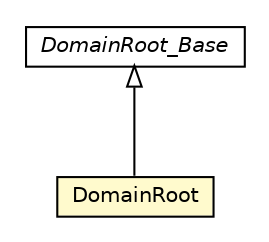 #!/usr/local/bin/dot
#
# Class diagram 
# Generated by UMLGraph version 5.1 (http://www.umlgraph.org/)
#

digraph G {
	edge [fontname="Helvetica",fontsize=10,labelfontname="Helvetica",labelfontsize=10];
	node [fontname="Helvetica",fontsize=10,shape=plaintext];
	nodesep=0.25;
	ranksep=0.5;
	// pt.ist.fenixframework.DomainRoot_Base
	c22275 [label=<<table title="pt.ist.fenixframework.DomainRoot_Base" border="0" cellborder="1" cellspacing="0" cellpadding="2" port="p" href="./DomainRoot_Base.html">
		<tr><td><table border="0" cellspacing="0" cellpadding="1">
<tr><td align="center" balign="center"><font face="Helvetica-Oblique"> DomainRoot_Base </font></td></tr>
		</table></td></tr>
		</table>>, fontname="Helvetica", fontcolor="black", fontsize=10.0];
	// pt.ist.fenixframework.DomainRoot
	c22276 [label=<<table title="pt.ist.fenixframework.DomainRoot" border="0" cellborder="1" cellspacing="0" cellpadding="2" port="p" bgcolor="lemonChiffon" href="./DomainRoot.html">
		<tr><td><table border="0" cellspacing="0" cellpadding="1">
<tr><td align="center" balign="center"> DomainRoot </td></tr>
		</table></td></tr>
		</table>>, fontname="Helvetica", fontcolor="black", fontsize=10.0];
	//pt.ist.fenixframework.DomainRoot extends pt.ist.fenixframework.DomainRoot_Base
	c22275:p -> c22276:p [dir=back,arrowtail=empty];
}

